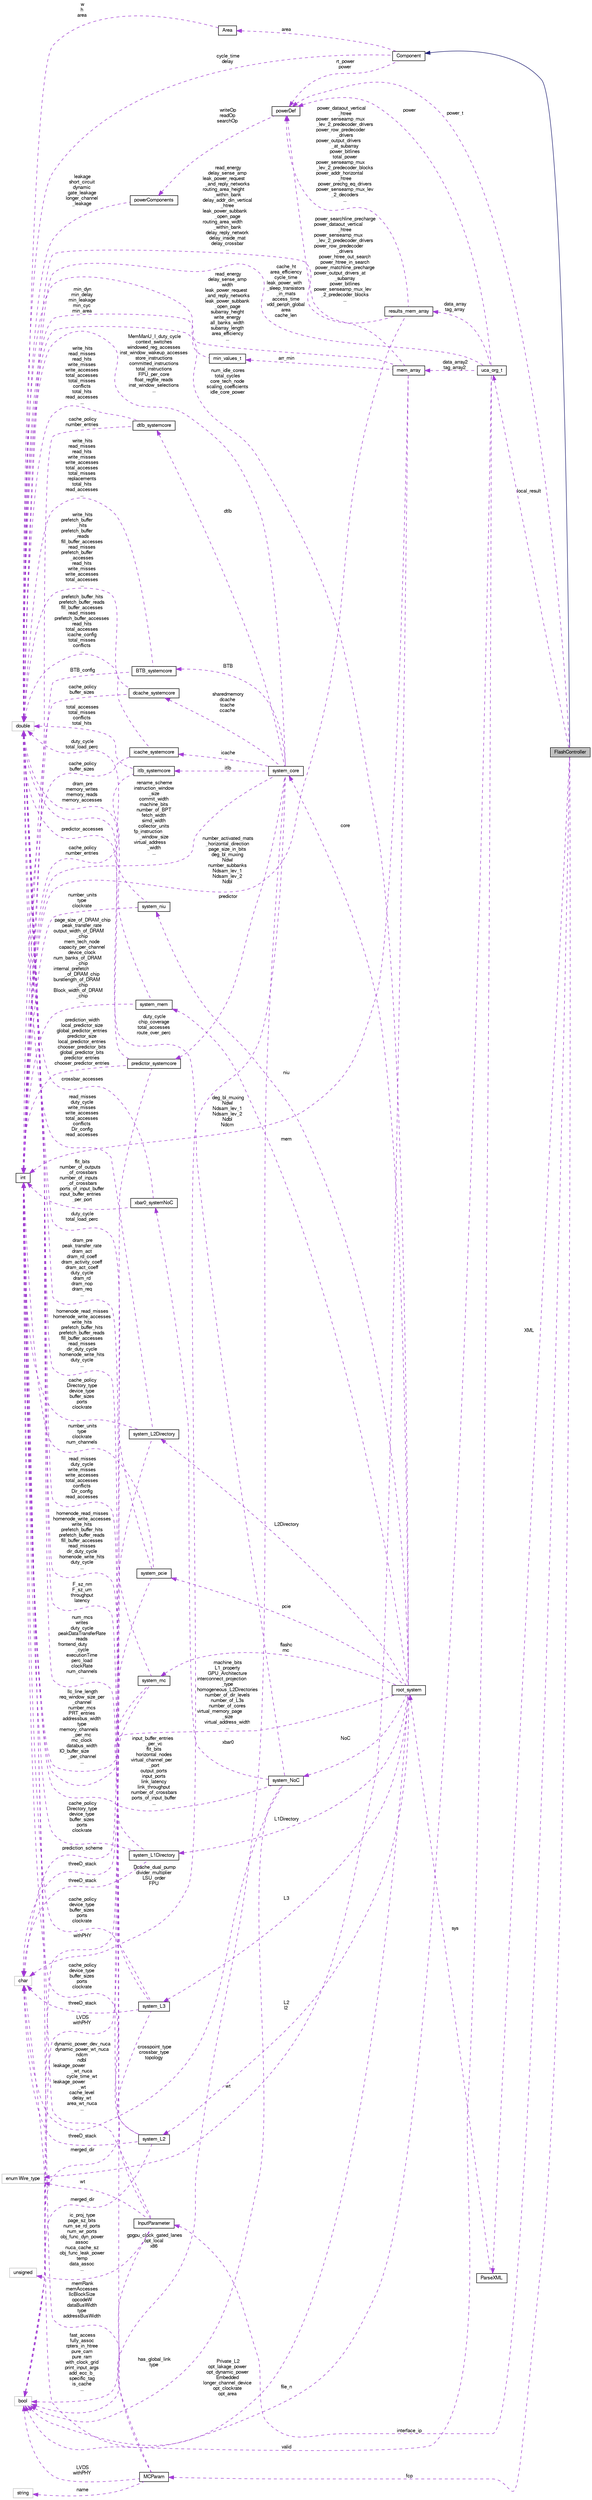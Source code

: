 digraph "FlashController"
{
  bgcolor="transparent";
  edge [fontname="FreeSans",fontsize="10",labelfontname="FreeSans",labelfontsize="10"];
  node [fontname="FreeSans",fontsize="10",shape=record];
  rankdir="LR";
  Node2 [label="FlashController",height=0.2,width=0.4,color="black", fillcolor="grey75", style="filled", fontcolor="black"];
  Node3 -> Node2 [dir="back",color="midnightblue",fontsize="10",style="solid",fontname="FreeSans"];
  Node3 [label="Component",height=0.2,width=0.4,color="black",URL="$classComponent.html"];
  Node4 -> Node3 [dir="back",color="darkorchid3",fontsize="10",style="dashed",label=" cycle_time\ndelay" ,fontname="FreeSans"];
  Node4 [label="double",height=0.2,width=0.4,color="grey75"];
  Node5 -> Node3 [dir="back",color="darkorchid3",fontsize="10",style="dashed",label=" rt_power\npower" ,fontname="FreeSans"];
  Node5 [label="powerDef",height=0.2,width=0.4,color="black",URL="$classpowerDef.html"];
  Node6 -> Node5 [dir="back",color="darkorchid3",fontsize="10",style="dashed",label=" writeOp\nreadOp\nsearchOp" ,fontname="FreeSans"];
  Node6 [label="powerComponents",height=0.2,width=0.4,color="black",URL="$classpowerComponents.html"];
  Node4 -> Node6 [dir="back",color="darkorchid3",fontsize="10",style="dashed",label=" leakage\nshort_circuit\ndynamic\ngate_leakage\nlonger_channel\l_leakage" ,fontname="FreeSans"];
  Node7 -> Node3 [dir="back",color="darkorchid3",fontsize="10",style="dashed",label=" area" ,fontname="FreeSans"];
  Node7 [label="Area",height=0.2,width=0.4,color="black",URL="$classArea.html"];
  Node4 -> Node7 [dir="back",color="darkorchid3",fontsize="10",style="dashed",label=" w\nh\narea" ,fontname="FreeSans"];
  Node8 -> Node2 [dir="back",color="darkorchid3",fontsize="10",style="dashed",label=" local_result" ,fontname="FreeSans"];
  Node8 [label="uca_org_t",height=0.2,width=0.4,color="black",URL="$classuca__org__t.html"];
  Node4 -> Node8 [dir="back",color="darkorchid3",fontsize="10",style="dashed",label=" cache_ht\narea_efficiency\ncycle_time\nleak_power_with\l_sleep_transistors\l_in_mats\naccess_time\nvdd_periph_global\narea\ncache_len" ,fontname="FreeSans"];
  Node9 -> Node8 [dir="back",color="darkorchid3",fontsize="10",style="dashed",label=" file_n" ,fontname="FreeSans"];
  Node9 [label="char",height=0.2,width=0.4,color="grey75"];
  Node5 -> Node8 [dir="back",color="darkorchid3",fontsize="10",style="dashed",label=" power" ,fontname="FreeSans"];
  Node10 -> Node8 [dir="back",color="darkorchid3",fontsize="10",style="dashed",label=" data_array2\ntag_array2" ,fontname="FreeSans"];
  Node10 [label="mem_array",height=0.2,width=0.4,color="black",URL="$classmem__array.html"];
  Node4 -> Node10 [dir="back",color="darkorchid3",fontsize="10",style="dashed",label=" read_energy\ndelay_sense_amp\nwidth\nleak_power_request\l_and_reply_networks\nleak_power_subbank\l_open_page\nsubarray_height\nwrite_energy\nall_banks_width\nsubarray_length\narea_efficiency\n..." ,fontname="FreeSans"];
  Node11 -> Node10 [dir="back",color="darkorchid3",fontsize="10",style="dashed",label=" arr_min" ,fontname="FreeSans"];
  Node11 [label="min_values_t",height=0.2,width=0.4,color="black",URL="$classmin__values__t.html"];
  Node4 -> Node11 [dir="back",color="darkorchid3",fontsize="10",style="dashed",label=" min_dyn\nmin_delay\nmin_leakage\nmin_cyc\nmin_area" ,fontname="FreeSans"];
  Node5 -> Node10 [dir="back",color="darkorchid3",fontsize="10",style="dashed",label=" power_searchline_precharge\npower_dataout_vertical\l_htree\npower_senseamp_mux\l_lev_2_predecoder_drivers\npower_row_predecoder\l_drivers\npower_htree_out_search\npower_htree_in_search\npower_matchline_precharge\npower_output_drivers_at\l_subarray\npower_bitlines\npower_senseamp_mux_lev\l_2_predecoder_blocks\n..." ,fontname="FreeSans"];
  Node12 -> Node10 [dir="back",color="darkorchid3",fontsize="10",style="dashed",label=" deg_bl_muxing\nNdwl\nNdsam_lev_1\nNdsam_lev_2\nNdbl\nNdcm" ,fontname="FreeSans"];
  Node12 [label="int",height=0.2,width=0.4,color="black",URL="$classint.html"];
  Node13 -> Node10 [dir="back",color="darkorchid3",fontsize="10",style="dashed",label=" wt" ,fontname="FreeSans"];
  Node13 [label="enum Wire_type",height=0.2,width=0.4,color="grey75"];
  Node14 -> Node8 [dir="back",color="darkorchid3",fontsize="10",style="dashed",label=" data_array\ntag_array" ,fontname="FreeSans"];
  Node14 [label="results_mem_array",height=0.2,width=0.4,color="black",URL="$structresults__mem__array.html"];
  Node4 -> Node14 [dir="back",color="darkorchid3",fontsize="10",style="dashed",label=" read_energy\ndelay_sense_amp\nleak_power_request\l_and_reply_networks\nrouting_area_height\l_within_bank\ndelay_addr_din_vertical\l_htree\nleak_power_subbank\l_open_page\nrouting_area_width\l_within_bank\ndelay_reply_network\ndelay_inside_mat\ndelay_crossbar\n..." ,fontname="FreeSans"];
  Node5 -> Node14 [dir="back",color="darkorchid3",fontsize="10",style="dashed",label=" power_dataout_vertical\l_htree\npower_senseamp_mux\l_lev_2_predecoder_drivers\npower_row_predecoder\l_drivers\npower_output_drivers\l_at_subarray\npower_bitlines\ntotal_power\npower_senseamp_mux\l_lev_2_predecoder_blocks\npower_addr_horizontal\l_htree\npower_prechg_eq_drivers\npower_senseamp_mux_lev\l_2_decoders\n..." ,fontname="FreeSans"];
  Node12 -> Node14 [dir="back",color="darkorchid3",fontsize="10",style="dashed",label=" number_activated_mats\l_horizontal_direction\npage_size_in_bits\ndeg_bl_muxing\nNdwl\nnumber_subbanks\nNdsam_lev_1\nNdsam_lev_2\nNdbl" ,fontname="FreeSans"];
  Node15 -> Node8 [dir="back",color="darkorchid3",fontsize="10",style="dashed",label=" valid" ,fontname="FreeSans"];
  Node15 [label="bool",height=0.2,width=0.4,color="grey75"];
  Node5 -> Node2 [dir="back",color="darkorchid3",fontsize="10",style="dashed",label=" power_t" ,fontname="FreeSans"];
  Node16 -> Node2 [dir="back",color="darkorchid3",fontsize="10",style="dashed",label=" fcp" ,fontname="FreeSans"];
  Node16 [label="MCParam",height=0.2,width=0.4,color="black",URL="$classMCParam.html"];
  Node4 -> Node16 [dir="back",color="darkorchid3",fontsize="10",style="dashed",label=" num_mcs\nwrites\nduty_cycle\npeakDataTransferRate\nreads\nfrontend_duty\l_cycle\nexecutionTime\nperc_load\nclockRate\nnum_channels\n..." ,fontname="FreeSans"];
  Node17 -> Node16 [dir="back",color="darkorchid3",fontsize="10",style="dashed",label=" name" ,fontname="FreeSans"];
  Node17 [label="string",height=0.2,width=0.4,color="grey75"];
  Node12 -> Node16 [dir="back",color="darkorchid3",fontsize="10",style="dashed",label=" memRank\nmemAccesses\nllcBlockSize\nopcodeW\ndataBusWidth\ntype\naddressBusWidth" ,fontname="FreeSans"];
  Node15 -> Node16 [dir="back",color="darkorchid3",fontsize="10",style="dashed",label=" LVDS\nwithPHY" ,fontname="FreeSans"];
  Node18 -> Node2 [dir="back",color="darkorchid3",fontsize="10",style="dashed",label=" interface_ip" ,fontname="FreeSans"];
  Node18 [label="InputParameter",height=0.2,width=0.4,color="black",URL="$classInputParameter.html"];
  Node4 -> Node18 [dir="back",color="darkorchid3",fontsize="10",style="dashed",label=" F_sz_nm\nF_sz_um\nthroughput\nlatency" ,fontname="FreeSans"];
  Node12 -> Node18 [dir="back",color="darkorchid3",fontsize="10",style="dashed",label=" dynamic_power_dev_nuca\ndynamic_power_wt_nuca\nndcm\nndbl\nleakage_power\l_wt_nuca\ncycle_time_wt\nleakage_power\l_wt\ncache_level\ndelay_wt\narea_wt_nuca\n..." ,fontname="FreeSans"];
  Node15 -> Node18 [dir="back",color="darkorchid3",fontsize="10",style="dashed",label=" fast_access\nfully_assoc\nrpters_in_htree\npure_cam\npure_ram\nwith_clock_grid\nprint_input_args\nadd_ecc_b_\nspecific_tag\nis_cache\n..." ,fontname="FreeSans"];
  Node13 -> Node18 [dir="back",color="darkorchid3",fontsize="10",style="dashed",label=" wt" ,fontname="FreeSans"];
  Node19 -> Node18 [dir="back",color="darkorchid3",fontsize="10",style="dashed",label=" ic_proj_type\npage_sz_bits\nnum_se_rd_ports\nnum_wr_ports\nobj_func_dyn_power\nassoc\nnuca_cache_sz\nobj_func_leak_power\ntemp\ndata_assoc\n..." ,fontname="FreeSans"];
  Node19 [label="unsigned",height=0.2,width=0.4,color="grey75"];
  Node20 -> Node2 [dir="back",color="darkorchid3",fontsize="10",style="dashed",label=" XML" ,fontname="FreeSans"];
  Node20 [label="ParseXML",height=0.2,width=0.4,color="black",URL="$classParseXML.html"];
  Node21 -> Node20 [dir="back",color="darkorchid3",fontsize="10",style="dashed",label=" sys" ,fontname="FreeSans"];
  Node21 [label="root_system",height=0.2,width=0.4,color="black",URL="$structroot__system.html"];
  Node22 -> Node21 [dir="back",color="darkorchid3",fontsize="10",style="dashed",label=" L2\nl2" ,fontname="FreeSans"];
  Node22 [label="system_L2",height=0.2,width=0.4,color="black",URL="$structsystem__L2.html"];
  Node4 -> Node22 [dir="back",color="darkorchid3",fontsize="10",style="dashed",label=" homenode_read_misses\nhomenode_write_accesses\nwrite_hits\nprefetch_buffer_hits\nprefetch_buffer_reads\nfill_buffer_accesses\nread_misses\ndir_duty_cycle\nhomenode_write_hits\nduty_cycle\n..." ,fontname="FreeSans"];
  Node9 -> Node22 [dir="back",color="darkorchid3",fontsize="10",style="dashed",label=" threeD_stack" ,fontname="FreeSans"];
  Node12 -> Node22 [dir="back",color="darkorchid3",fontsize="10",style="dashed",label=" cache_policy\ndevice_type\nbuffer_sizes\nports\nclockrate" ,fontname="FreeSans"];
  Node15 -> Node22 [dir="back",color="darkorchid3",fontsize="10",style="dashed",label=" merged_dir" ,fontname="FreeSans"];
  Node23 -> Node21 [dir="back",color="darkorchid3",fontsize="10",style="dashed",label=" L3" ,fontname="FreeSans"];
  Node23 [label="system_L3",height=0.2,width=0.4,color="black",URL="$structsystem__L3.html"];
  Node4 -> Node23 [dir="back",color="darkorchid3",fontsize="10",style="dashed",label=" homenode_read_misses\nhomenode_write_accesses\nwrite_hits\nprefetch_buffer_hits\nprefetch_buffer_reads\nfill_buffer_accesses\nread_misses\ndir_duty_cycle\nhomenode_write_hits\nduty_cycle\n..." ,fontname="FreeSans"];
  Node9 -> Node23 [dir="back",color="darkorchid3",fontsize="10",style="dashed",label=" threeD_stack" ,fontname="FreeSans"];
  Node12 -> Node23 [dir="back",color="darkorchid3",fontsize="10",style="dashed",label=" cache_policy\ndevice_type\nbuffer_sizes\nports\nclockrate" ,fontname="FreeSans"];
  Node15 -> Node23 [dir="back",color="darkorchid3",fontsize="10",style="dashed",label=" merged_dir" ,fontname="FreeSans"];
  Node4 -> Node21 [dir="back",color="darkorchid3",fontsize="10",style="dashed",label=" num_idle_cores\ntotal_cycles\ncore_tech_node\nscaling_coefficients\nidle_core_power" ,fontname="FreeSans"];
  Node24 -> Node21 [dir="back",color="darkorchid3",fontsize="10",style="dashed",label=" L2Directory" ,fontname="FreeSans"];
  Node24 [label="system_L2Directory",height=0.2,width=0.4,color="black",URL="$structsystem__L2Directory.html"];
  Node4 -> Node24 [dir="back",color="darkorchid3",fontsize="10",style="dashed",label=" read_misses\nduty_cycle\nwrite_misses\nwrite_accesses\ntotal_accesses\nconflicts\nDir_config\nread_accesses" ,fontname="FreeSans"];
  Node9 -> Node24 [dir="back",color="darkorchid3",fontsize="10",style="dashed",label=" threeD_stack" ,fontname="FreeSans"];
  Node12 -> Node24 [dir="back",color="darkorchid3",fontsize="10",style="dashed",label=" cache_policy\nDirectory_type\ndevice_type\nbuffer_sizes\nports\nclockrate" ,fontname="FreeSans"];
  Node25 -> Node21 [dir="back",color="darkorchid3",fontsize="10",style="dashed",label=" flashc\nmc" ,fontname="FreeSans"];
  Node25 [label="system_mc",height=0.2,width=0.4,color="black",URL="$structsystem__mc.html"];
  Node4 -> Node25 [dir="back",color="darkorchid3",fontsize="10",style="dashed",label=" dram_pre\npeak_transfer_rate\ndram_act\ndram_rd_coeff\ndram_activity_coeff\ndram_act_coeff\nduty_cycle\ndram_rd\ndram_nop\ndram_req\n..." ,fontname="FreeSans"];
  Node12 -> Node25 [dir="back",color="darkorchid3",fontsize="10",style="dashed",label=" llc_line_length\nreq_window_size_per\l_channel\nnumber_mcs\nPRT_entries\naddressbus_width\ntype\nmemory_channels\l_per_mc\nmc_clock\ndatabus_width\nIO_buffer_size\l_per_channel\n..." ,fontname="FreeSans"];
  Node15 -> Node25 [dir="back",color="darkorchid3",fontsize="10",style="dashed",label=" LVDS\nwithPHY" ,fontname="FreeSans"];
  Node26 -> Node21 [dir="back",color="darkorchid3",fontsize="10",style="dashed",label=" mem" ,fontname="FreeSans"];
  Node26 [label="system_mem",height=0.2,width=0.4,color="black",URL="$structsystem__mem.html"];
  Node4 -> Node26 [dir="back",color="darkorchid3",fontsize="10",style="dashed",label=" dram_pre\nmemory_writes\nmemory_reads\nmemory_accesses" ,fontname="FreeSans"];
  Node12 -> Node26 [dir="back",color="darkorchid3",fontsize="10",style="dashed",label=" page_size_of_DRAM_chip\npeak_transfer_rate\noutput_width_of_DRAM\l_chip\nmem_tech_node\ncapacity_per_channel\ndevice_clock\nnum_banks_of_DRAM\l_chip\ninternal_prefetch\l_of_DRAM_chip\nburstlength_of_DRAM\l_chip\nBlock_width_of_DRAM\l_chip\n..." ,fontname="FreeSans"];
  Node27 -> Node21 [dir="back",color="darkorchid3",fontsize="10",style="dashed",label=" L1Directory" ,fontname="FreeSans"];
  Node27 [label="system_L1Directory",height=0.2,width=0.4,color="black",URL="$structsystem__L1Directory.html"];
  Node4 -> Node27 [dir="back",color="darkorchid3",fontsize="10",style="dashed",label=" read_misses\nduty_cycle\nwrite_misses\nwrite_accesses\ntotal_accesses\nconflicts\nDir_config\nread_accesses" ,fontname="FreeSans"];
  Node9 -> Node27 [dir="back",color="darkorchid3",fontsize="10",style="dashed",label=" threeD_stack" ,fontname="FreeSans"];
  Node12 -> Node27 [dir="back",color="darkorchid3",fontsize="10",style="dashed",label=" cache_policy\nDirectory_type\ndevice_type\nbuffer_sizes\nports\nclockrate" ,fontname="FreeSans"];
  Node28 -> Node21 [dir="back",color="darkorchid3",fontsize="10",style="dashed",label=" niu" ,fontname="FreeSans"];
  Node28 [label="system_niu",height=0.2,width=0.4,color="black",URL="$structsystem__niu.html"];
  Node4 -> Node28 [dir="back",color="darkorchid3",fontsize="10",style="dashed",label=" duty_cycle\ntotal_load_perc" ,fontname="FreeSans"];
  Node12 -> Node28 [dir="back",color="darkorchid3",fontsize="10",style="dashed",label=" number_units\ntype\nclockrate" ,fontname="FreeSans"];
  Node29 -> Node21 [dir="back",color="darkorchid3",fontsize="10",style="dashed",label=" core" ,fontname="FreeSans"];
  Node29 [label="system_core",height=0.2,width=0.4,color="black",URL="$structsystem__core.html"];
  Node30 -> Node29 [dir="back",color="darkorchid3",fontsize="10",style="dashed",label=" predictor" ,fontname="FreeSans"];
  Node30 [label="predictor_systemcore",height=0.2,width=0.4,color="black",URL="$structpredictor__systemcore.html"];
  Node4 -> Node30 [dir="back",color="darkorchid3",fontsize="10",style="dashed",label=" predictor_accesses" ,fontname="FreeSans"];
  Node9 -> Node30 [dir="back",color="darkorchid3",fontsize="10",style="dashed",label=" prediction_scheme" ,fontname="FreeSans"];
  Node12 -> Node30 [dir="back",color="darkorchid3",fontsize="10",style="dashed",label=" prediction_width\nlocal_predictor_size\nglobal_predictor_entries\npredictor_size\nlocal_predictor_entries\nchooser_predictor_bits\nglobal_predictor_bits\npredictor_entries\nchooser_predictor_entries" ,fontname="FreeSans"];
  Node31 -> Node29 [dir="back",color="darkorchid3",fontsize="10",style="dashed",label=" BTB" ,fontname="FreeSans"];
  Node31 [label="BTB_systemcore",height=0.2,width=0.4,color="black",URL="$structBTB__systemcore.html"];
  Node4 -> Node31 [dir="back",color="darkorchid3",fontsize="10",style="dashed",label=" write_hits\nread_misses\nread_hits\nwrite_misses\nwrite_accesses\ntotal_accesses\ntotal_misses\nreplacements\ntotal_hits\nread_accesses\n..." ,fontname="FreeSans"];
  Node12 -> Node31 [dir="back",color="darkorchid3",fontsize="10",style="dashed",label=" BTB_config" ,fontname="FreeSans"];
  Node4 -> Node29 [dir="back",color="darkorchid3",fontsize="10",style="dashed",label=" MemManU_I_duty_cycle\ncontext_switches\nwindowed_reg_accesses\ninst_window_wakeup_accesses\nstore_instructions\ncommitted_instructions\ntotal_instructions\nFPU_per_core\nfloat_regfile_reads\ninst_window_selections\n..." ,fontname="FreeSans"];
  Node32 -> Node29 [dir="back",color="darkorchid3",fontsize="10",style="dashed",label=" itlb" ,fontname="FreeSans"];
  Node32 [label="itlb_systemcore",height=0.2,width=0.4,color="black",URL="$structitlb__systemcore.html"];
  Node4 -> Node32 [dir="back",color="darkorchid3",fontsize="10",style="dashed",label=" total_accesses\ntotal_misses\nconflicts\ntotal_hits" ,fontname="FreeSans"];
  Node12 -> Node32 [dir="back",color="darkorchid3",fontsize="10",style="dashed",label=" cache_policy\nnumber_entries" ,fontname="FreeSans"];
  Node33 -> Node29 [dir="back",color="darkorchid3",fontsize="10",style="dashed",label=" icache" ,fontname="FreeSans"];
  Node33 [label="icache_systemcore",height=0.2,width=0.4,color="black",URL="$structicache__systemcore.html"];
  Node4 -> Node33 [dir="back",color="darkorchid3",fontsize="10",style="dashed",label=" prefetch_buffer_hits\nprefetch_buffer_reads\nfill_buffer_accesses\nread_misses\nprefetch_buffer_accesses\nread_hits\ntotal_accesses\nicache_config\ntotal_misses\nconflicts\n..." ,fontname="FreeSans"];
  Node12 -> Node33 [dir="back",color="darkorchid3",fontsize="10",style="dashed",label=" cache_policy\nbuffer_sizes" ,fontname="FreeSans"];
  Node9 -> Node29 [dir="back",color="darkorchid3",fontsize="10",style="dashed",label=" Dcache_dual_pump\ndivider_multiplier\nLSU_order\nFPU" ,fontname="FreeSans"];
  Node12 -> Node29 [dir="back",color="darkorchid3",fontsize="10",style="dashed",label=" rename_scheme\ninstruction_window\l_size\ncommit_width\nmachine_bits\nnumber_of_BPT\nfetch_width\nsimd_width\ncollector_units\nfp_instruction\l_window_size\nvirtual_address\l_width\n..." ,fontname="FreeSans"];
  Node34 -> Node29 [dir="back",color="darkorchid3",fontsize="10",style="dashed",label=" sharedmemory\ndcache\ntcache\nccache" ,fontname="FreeSans"];
  Node34 [label="dcache_systemcore",height=0.2,width=0.4,color="black",URL="$structdcache__systemcore.html"];
  Node4 -> Node34 [dir="back",color="darkorchid3",fontsize="10",style="dashed",label=" write_hits\nprefetch_buffer\l_hits\nprefetch_buffer\l_reads\nfill_buffer_accesses\nread_misses\nprefetch_buffer\l_accesses\nread_hits\nwrite_misses\nwrite_accesses\ntotal_accesses\n..." ,fontname="FreeSans"];
  Node12 -> Node34 [dir="back",color="darkorchid3",fontsize="10",style="dashed",label=" cache_policy\nbuffer_sizes" ,fontname="FreeSans"];
  Node15 -> Node29 [dir="back",color="darkorchid3",fontsize="10",style="dashed",label=" gpgpu_clock_gated_lanes\nopt_local\nx86" ,fontname="FreeSans"];
  Node35 -> Node29 [dir="back",color="darkorchid3",fontsize="10",style="dashed",label=" dtlb" ,fontname="FreeSans"];
  Node35 [label="dtlb_systemcore",height=0.2,width=0.4,color="black",URL="$structdtlb__systemcore.html"];
  Node4 -> Node35 [dir="back",color="darkorchid3",fontsize="10",style="dashed",label=" write_hits\nread_misses\nread_hits\nwrite_misses\nwrite_accesses\ntotal_accesses\ntotal_misses\nconflicts\ntotal_hits\nread_accesses\n..." ,fontname="FreeSans"];
  Node12 -> Node35 [dir="back",color="darkorchid3",fontsize="10",style="dashed",label=" cache_policy\nnumber_entries" ,fontname="FreeSans"];
  Node12 -> Node21 [dir="back",color="darkorchid3",fontsize="10",style="dashed",label=" machine_bits\nL1_property\nGPU_Architecture\ninterconnect_projection\l_type\nhomogeneous_L2Directories\nnumber_of_dir_levels\nnumber_of_L3s\nnumber_of_cores\nvirtual_memory_page\l_size\nvirtual_address_width\n..." ,fontname="FreeSans"];
  Node15 -> Node21 [dir="back",color="darkorchid3",fontsize="10",style="dashed",label=" Private_L2\nopt_lakage_power\nopt_dynamic_power\nEmbedded\nlonger_channel_device\nopt_clockrate\nopt_area" ,fontname="FreeSans"];
  Node36 -> Node21 [dir="back",color="darkorchid3",fontsize="10",style="dashed",label=" NoC" ,fontname="FreeSans"];
  Node36 [label="system_NoC",height=0.2,width=0.4,color="black",URL="$structsystem__NoC.html"];
  Node4 -> Node36 [dir="back",color="darkorchid3",fontsize="10",style="dashed",label=" duty_cycle\nchip_coverage\ntotal_accesses\nroute_over_perc" ,fontname="FreeSans"];
  Node9 -> Node36 [dir="back",color="darkorchid3",fontsize="10",style="dashed",label=" crosspoint_type\ncrossbar_type\ntopology" ,fontname="FreeSans"];
  Node12 -> Node36 [dir="back",color="darkorchid3",fontsize="10",style="dashed",label=" input_buffer_entries\l_per_vc\nflit_bits\nhorizontal_nodes\nvirtual_channel_per\l_port\noutput_ports\ninput_ports\nlink_latency\nlink_throughput\nnumber_of_crossbars\nports_of_input_buffer\n..." ,fontname="FreeSans"];
  Node15 -> Node36 [dir="back",color="darkorchid3",fontsize="10",style="dashed",label=" has_global_link\ntype" ,fontname="FreeSans"];
  Node37 -> Node36 [dir="back",color="darkorchid3",fontsize="10",style="dashed",label=" xbar0" ,fontname="FreeSans"];
  Node37 [label="xbar0_systemNoC",height=0.2,width=0.4,color="black",URL="$structxbar0__systemNoC.html"];
  Node4 -> Node37 [dir="back",color="darkorchid3",fontsize="10",style="dashed",label=" crossbar_accesses" ,fontname="FreeSans"];
  Node12 -> Node37 [dir="back",color="darkorchid3",fontsize="10",style="dashed",label=" flit_bits\nnumber_of_outputs\l_of_crossbars\nnumber_of_inputs\l_of_crossbars\nports_of_input_buffer\ninput_buffer_entries\l_per_port" ,fontname="FreeSans"];
  Node38 -> Node21 [dir="back",color="darkorchid3",fontsize="10",style="dashed",label=" pcie" ,fontname="FreeSans"];
  Node38 [label="system_pcie",height=0.2,width=0.4,color="black",URL="$structsystem__pcie.html"];
  Node4 -> Node38 [dir="back",color="darkorchid3",fontsize="10",style="dashed",label=" duty_cycle\ntotal_load_perc" ,fontname="FreeSans"];
  Node12 -> Node38 [dir="back",color="darkorchid3",fontsize="10",style="dashed",label=" number_units\ntype\nclockrate\nnum_channels" ,fontname="FreeSans"];
  Node15 -> Node38 [dir="back",color="darkorchid3",fontsize="10",style="dashed",label=" withPHY" ,fontname="FreeSans"];
}
